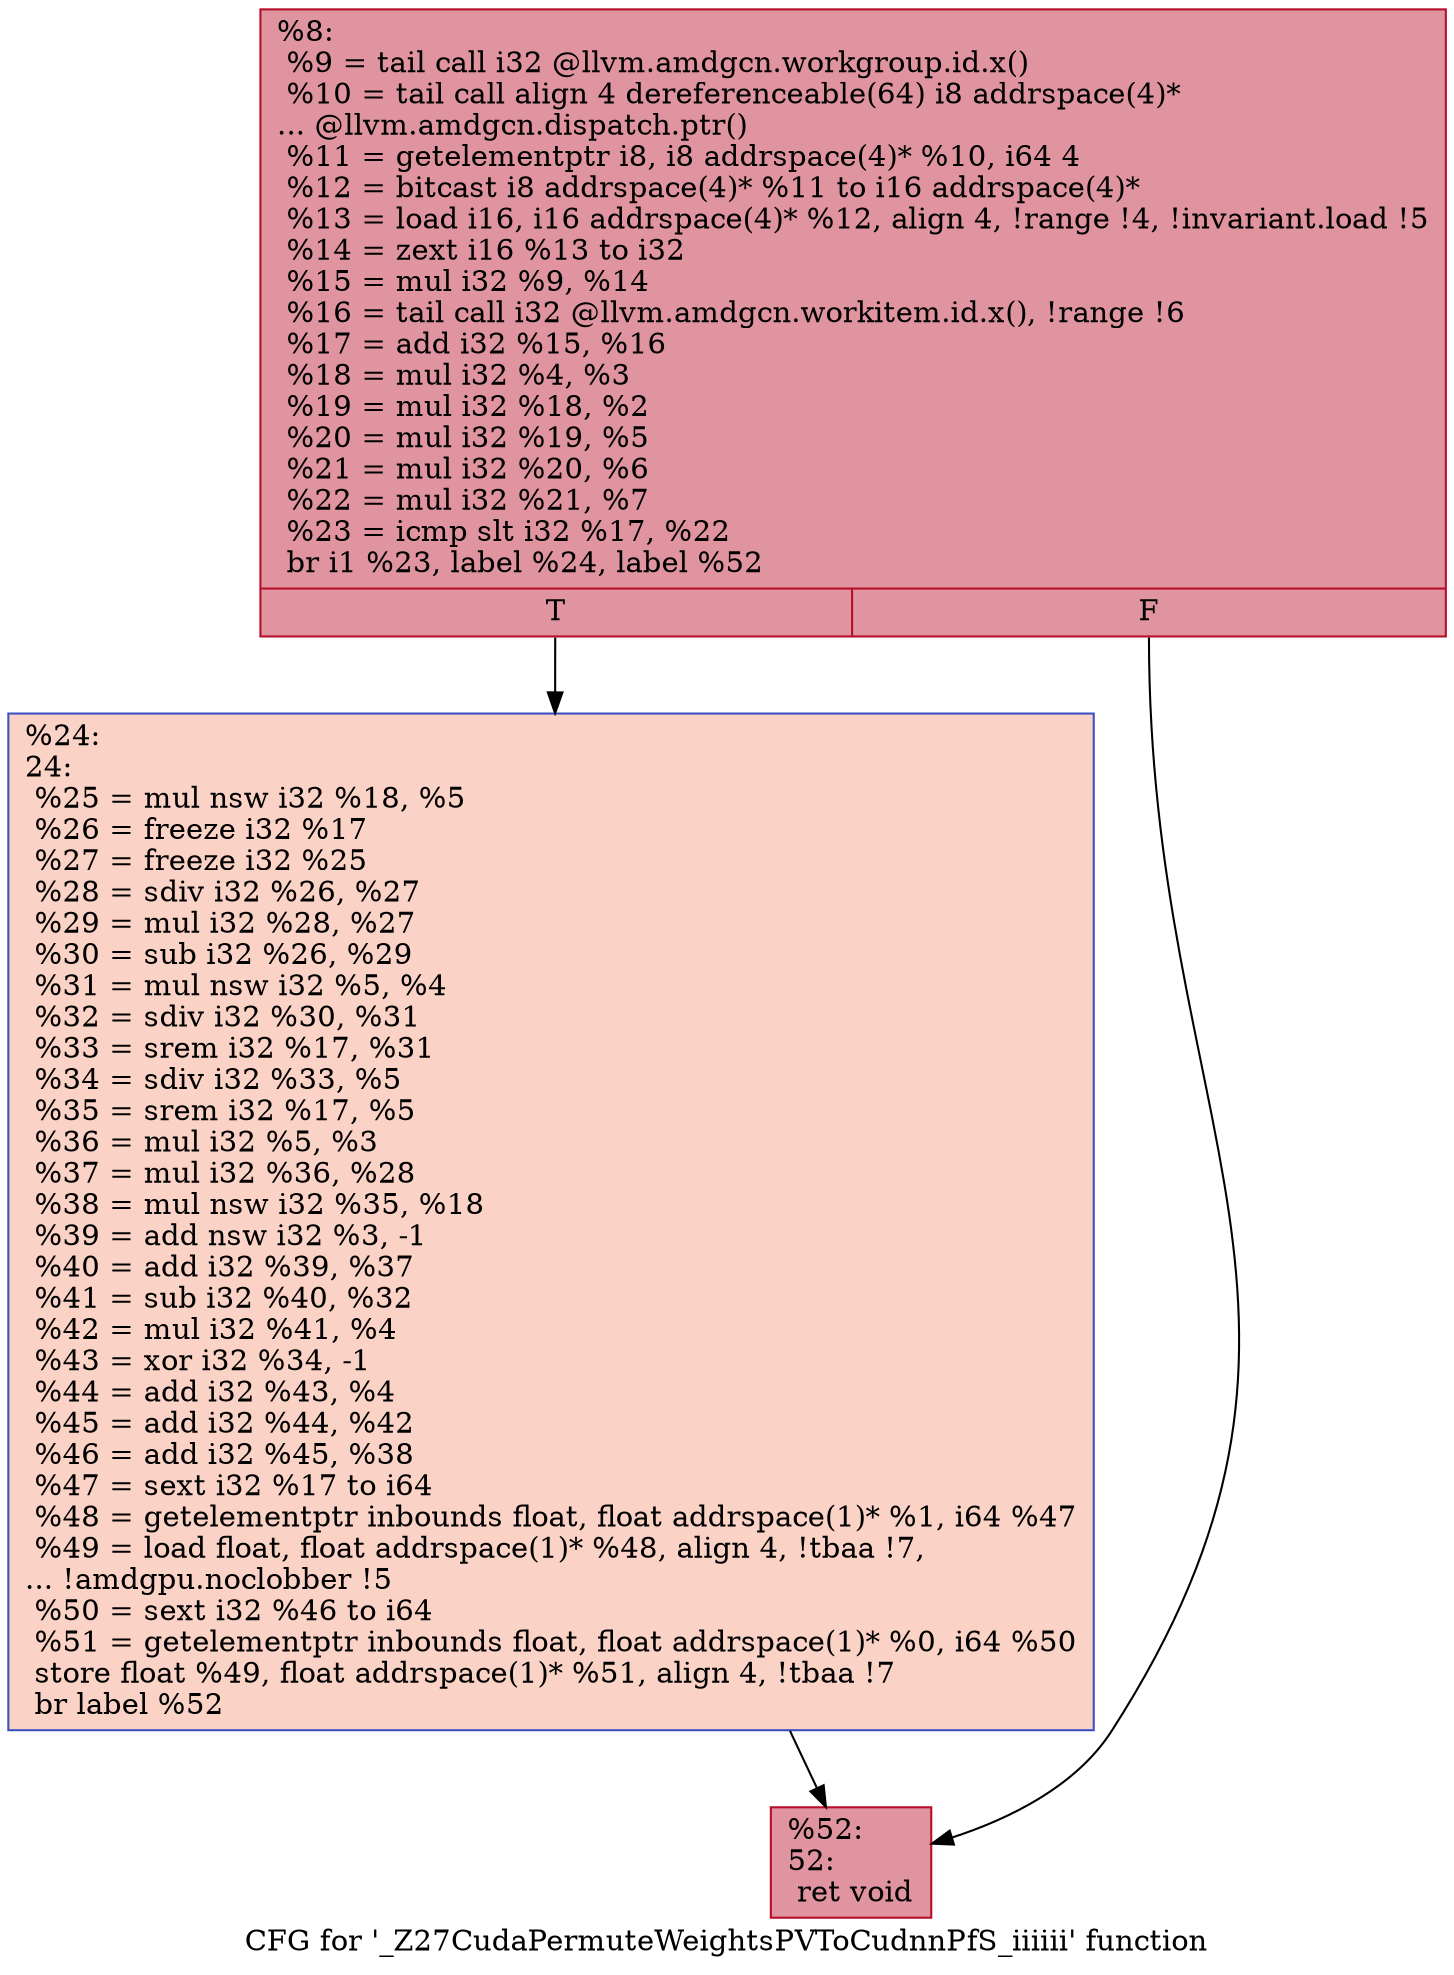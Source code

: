 digraph "CFG for '_Z27CudaPermuteWeightsPVToCudnnPfS_iiiiii' function" {
	label="CFG for '_Z27CudaPermuteWeightsPVToCudnnPfS_iiiiii' function";

	Node0x4aab420 [shape=record,color="#b70d28ff", style=filled, fillcolor="#b70d2870",label="{%8:\l  %9 = tail call i32 @llvm.amdgcn.workgroup.id.x()\l  %10 = tail call align 4 dereferenceable(64) i8 addrspace(4)*\l... @llvm.amdgcn.dispatch.ptr()\l  %11 = getelementptr i8, i8 addrspace(4)* %10, i64 4\l  %12 = bitcast i8 addrspace(4)* %11 to i16 addrspace(4)*\l  %13 = load i16, i16 addrspace(4)* %12, align 4, !range !4, !invariant.load !5\l  %14 = zext i16 %13 to i32\l  %15 = mul i32 %9, %14\l  %16 = tail call i32 @llvm.amdgcn.workitem.id.x(), !range !6\l  %17 = add i32 %15, %16\l  %18 = mul i32 %4, %3\l  %19 = mul i32 %18, %2\l  %20 = mul i32 %19, %5\l  %21 = mul i32 %20, %6\l  %22 = mul i32 %21, %7\l  %23 = icmp slt i32 %17, %22\l  br i1 %23, label %24, label %52\l|{<s0>T|<s1>F}}"];
	Node0x4aab420:s0 -> Node0x4aad660;
	Node0x4aab420:s1 -> Node0x4aad6f0;
	Node0x4aad660 [shape=record,color="#3d50c3ff", style=filled, fillcolor="#f59c7d70",label="{%24:\l24:                                               \l  %25 = mul nsw i32 %18, %5\l  %26 = freeze i32 %17\l  %27 = freeze i32 %25\l  %28 = sdiv i32 %26, %27\l  %29 = mul i32 %28, %27\l  %30 = sub i32 %26, %29\l  %31 = mul nsw i32 %5, %4\l  %32 = sdiv i32 %30, %31\l  %33 = srem i32 %17, %31\l  %34 = sdiv i32 %33, %5\l  %35 = srem i32 %17, %5\l  %36 = mul i32 %5, %3\l  %37 = mul i32 %36, %28\l  %38 = mul nsw i32 %35, %18\l  %39 = add nsw i32 %3, -1\l  %40 = add i32 %39, %37\l  %41 = sub i32 %40, %32\l  %42 = mul i32 %41, %4\l  %43 = xor i32 %34, -1\l  %44 = add i32 %43, %4\l  %45 = add i32 %44, %42\l  %46 = add i32 %45, %38\l  %47 = sext i32 %17 to i64\l  %48 = getelementptr inbounds float, float addrspace(1)* %1, i64 %47\l  %49 = load float, float addrspace(1)* %48, align 4, !tbaa !7,\l... !amdgpu.noclobber !5\l  %50 = sext i32 %46 to i64\l  %51 = getelementptr inbounds float, float addrspace(1)* %0, i64 %50\l  store float %49, float addrspace(1)* %51, align 4, !tbaa !7\l  br label %52\l}"];
	Node0x4aad660 -> Node0x4aad6f0;
	Node0x4aad6f0 [shape=record,color="#b70d28ff", style=filled, fillcolor="#b70d2870",label="{%52:\l52:                                               \l  ret void\l}"];
}
